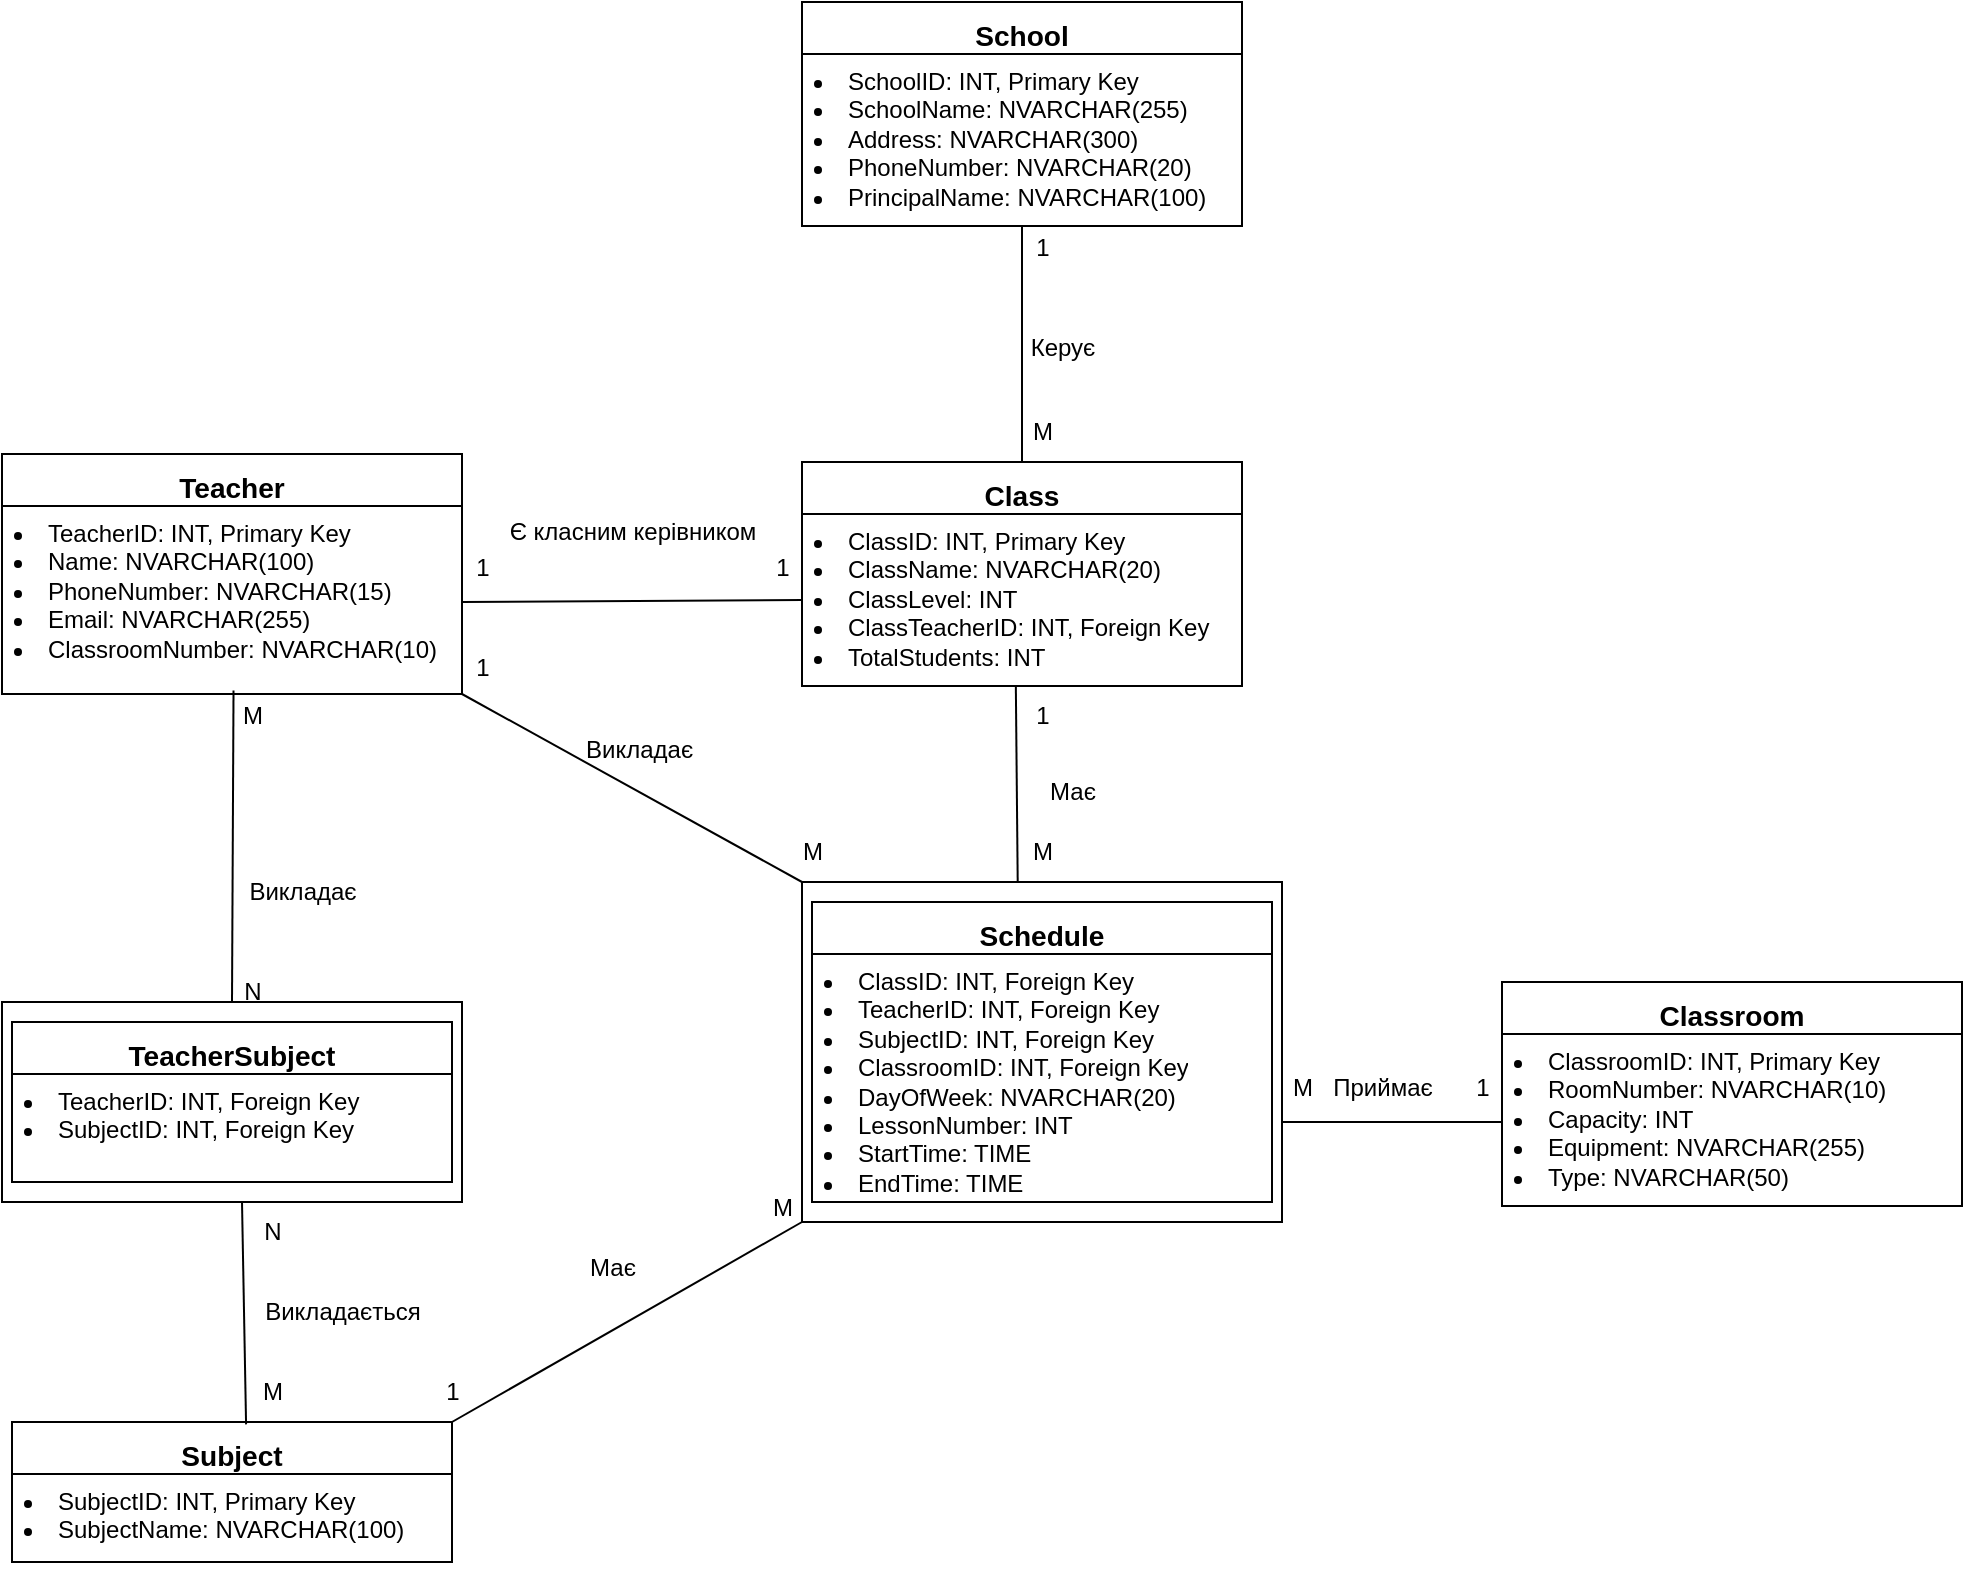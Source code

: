 <mxfile version="24.7.17">
  <diagram name="Page-1" id="-4IbCbSpk6DqZA47D4Hw">
    <mxGraphModel dx="989" dy="582" grid="1" gridSize="10" guides="1" tooltips="1" connect="1" arrows="1" fold="1" page="1" pageScale="1" pageWidth="850" pageHeight="1100" math="0" shadow="0">
      <root>
        <mxCell id="0" />
        <mxCell id="1" parent="0" />
        <mxCell id="OyI71soEstH4XtzvCcgI-4" value="" style="rounded=0;whiteSpace=wrap;html=1;" vertex="1" parent="1">
          <mxGeometry x="980" y="1160" width="240" height="170" as="geometry" />
        </mxCell>
        <mxCell id="OyI71soEstH4XtzvCcgI-1" value="" style="rounded=0;whiteSpace=wrap;html=1;" vertex="1" parent="1">
          <mxGeometry x="580" y="1220" width="230" height="100" as="geometry" />
        </mxCell>
        <mxCell id="OsJT4_v6p5zmbBN5SUL9-9" value="&lt;h3 style=&quot;margin:0in;line-height:150%&quot;&gt;School&lt;/h3&gt;" style="swimlane;fontStyle=1;align=center;verticalAlign=top;childLayout=stackLayout;horizontal=1;startSize=26;horizontalStack=0;resizeParent=1;resizeParentMax=0;resizeLast=0;collapsible=1;marginBottom=0;whiteSpace=wrap;html=1;" parent="1" vertex="1">
          <mxGeometry x="980" y="720" width="220" height="112" as="geometry" />
        </mxCell>
        <mxCell id="OsJT4_v6p5zmbBN5SUL9-12" value="&lt;li class=&quot;whitespace-normal break-words&quot;&gt;SchoolID: INT, Primary Key&lt;/li&gt;&lt;li class=&quot;whitespace-normal break-words&quot;&gt;SchoolName: NVARCHAR(255)&lt;/li&gt;&lt;li class=&quot;whitespace-normal break-words&quot;&gt;Address: NVARCHAR(300)&lt;/li&gt;&lt;li class=&quot;whitespace-normal break-words&quot;&gt;PhoneNumber: NVARCHAR(20)&lt;/li&gt;&lt;li class=&quot;whitespace-normal break-words&quot;&gt;PrincipalName: NVARCHAR(100)&lt;/li&gt;" style="text;strokeColor=none;fillColor=none;align=left;verticalAlign=top;spacingLeft=4;spacingRight=4;overflow=hidden;rotatable=0;points=[[0,0.5],[1,0.5]];portConstraint=eastwest;whiteSpace=wrap;html=1;" parent="OsJT4_v6p5zmbBN5SUL9-9" vertex="1">
          <mxGeometry y="26" width="220" height="86" as="geometry" />
        </mxCell>
        <mxCell id="OsJT4_v6p5zmbBN5SUL9-13" value="&lt;h3 style=&quot;margin:0in;line-height:150%&quot;&gt;Teacher&lt;/h3&gt;" style="swimlane;fontStyle=1;align=center;verticalAlign=top;childLayout=stackLayout;horizontal=1;startSize=26;horizontalStack=0;resizeParent=1;resizeParentMax=0;resizeLast=0;collapsible=1;marginBottom=0;whiteSpace=wrap;html=1;" parent="1" vertex="1">
          <mxGeometry x="580" y="946" width="230" height="120" as="geometry" />
        </mxCell>
        <mxCell id="OsJT4_v6p5zmbBN5SUL9-15" value="&lt;li class=&quot;whitespace-normal break-words&quot;&gt;&lt;span style=&quot;background-color: initial;&quot;&gt;TeacherID: INT, Primary Key&lt;/span&gt;&lt;/li&gt;&lt;li class=&quot;whitespace-normal break-words&quot;&gt;Name: NVARCHAR(100)&lt;/li&gt;&lt;li class=&quot;whitespace-normal break-words&quot;&gt;PhoneNumber: NVARCHAR(15)&lt;/li&gt;&lt;li class=&quot;whitespace-normal break-words&quot;&gt;Email: NVARCHAR(255)&lt;/li&gt;&lt;li class=&quot;whitespace-normal break-words&quot;&gt;ClassroomNumber: NVARCHAR(10)&lt;/li&gt;" style="text;strokeColor=none;fillColor=none;align=left;verticalAlign=top;spacingLeft=4;spacingRight=4;overflow=hidden;rotatable=0;points=[[0,0.5],[1,0.5]];portConstraint=eastwest;whiteSpace=wrap;html=1;" parent="OsJT4_v6p5zmbBN5SUL9-13" vertex="1">
          <mxGeometry y="26" width="230" height="94" as="geometry" />
        </mxCell>
        <mxCell id="OsJT4_v6p5zmbBN5SUL9-20" value="&lt;h3 style=&quot;margin:0in;line-height:150%&quot;&gt;Subject&lt;/h3&gt;" style="swimlane;fontStyle=1;align=center;verticalAlign=top;childLayout=stackLayout;horizontal=1;startSize=26;horizontalStack=0;resizeParent=1;resizeParentMax=0;resizeLast=0;collapsible=1;marginBottom=0;whiteSpace=wrap;html=1;" parent="1" vertex="1">
          <mxGeometry x="585" y="1430" width="220" height="70" as="geometry" />
        </mxCell>
        <mxCell id="OsJT4_v6p5zmbBN5SUL9-22" value="&lt;li class=&quot;whitespace-normal break-words&quot;&gt;&lt;span style=&quot;background-color: initial;&quot;&gt;SubjectID: INT, Primary Key&lt;/span&gt;&lt;/li&gt;&lt;li class=&quot;whitespace-normal break-words&quot;&gt;SubjectName: NVARCHAR(100)&lt;/li&gt;" style="text;strokeColor=none;fillColor=none;align=left;verticalAlign=top;spacingLeft=4;spacingRight=4;overflow=hidden;rotatable=0;points=[[0,0.5],[1,0.5]];portConstraint=eastwest;whiteSpace=wrap;html=1;" parent="OsJT4_v6p5zmbBN5SUL9-20" vertex="1">
          <mxGeometry y="26" width="220" height="44" as="geometry" />
        </mxCell>
        <mxCell id="OsJT4_v6p5zmbBN5SUL9-23" value="&lt;h3 style=&quot;margin:0in;line-height:150%&quot;&gt;Classroom&lt;/h3&gt;" style="swimlane;fontStyle=1;align=center;verticalAlign=top;childLayout=stackLayout;horizontal=1;startSize=26;horizontalStack=0;resizeParent=1;resizeParentMax=0;resizeLast=0;collapsible=1;marginBottom=0;whiteSpace=wrap;html=1;" parent="1" vertex="1">
          <mxGeometry x="1330" y="1210" width="230" height="112" as="geometry" />
        </mxCell>
        <mxCell id="OsJT4_v6p5zmbBN5SUL9-25" value="&lt;li class=&quot;whitespace-normal break-words&quot;&gt;&lt;span style=&quot;background-color: initial;&quot;&gt;ClassroomID: INT, Primary Key&lt;/span&gt;&lt;/li&gt;&lt;li class=&quot;whitespace-normal break-words&quot;&gt;RoomNumber: NVARCHAR(10)&lt;/li&gt;&lt;li class=&quot;whitespace-normal break-words&quot;&gt;Capacity: INT&lt;/li&gt;&lt;li class=&quot;whitespace-normal break-words&quot;&gt;Equipment: NVARCHAR(255)&lt;/li&gt;&lt;li class=&quot;whitespace-normal break-words&quot;&gt;Type: NVARCHAR(50)&lt;/li&gt;" style="text;strokeColor=none;fillColor=none;align=left;verticalAlign=top;spacingLeft=4;spacingRight=4;overflow=hidden;rotatable=0;points=[[0,0.5],[1,0.5]];portConstraint=eastwest;whiteSpace=wrap;html=1;" parent="OsJT4_v6p5zmbBN5SUL9-23" vertex="1">
          <mxGeometry y="26" width="230" height="86" as="geometry" />
        </mxCell>
        <mxCell id="OsJT4_v6p5zmbBN5SUL9-26" value="&lt;h3 style=&quot;margin:0in;line-height:150%&quot;&gt;Class&lt;/h3&gt;" style="swimlane;fontStyle=1;align=center;verticalAlign=top;childLayout=stackLayout;horizontal=1;startSize=26;horizontalStack=0;resizeParent=1;resizeParentMax=0;resizeLast=0;collapsible=1;marginBottom=0;whiteSpace=wrap;html=1;" parent="1" vertex="1">
          <mxGeometry x="980" y="950" width="220" height="112" as="geometry" />
        </mxCell>
        <mxCell id="OsJT4_v6p5zmbBN5SUL9-28" value="&lt;li class=&quot;whitespace-normal break-words&quot;&gt;&lt;span style=&quot;background-color: initial;&quot;&gt;ClassID: INT, Primary Key&lt;/span&gt;&lt;/li&gt;&lt;li class=&quot;whitespace-normal break-words&quot;&gt;ClassName: NVARCHAR(20)&lt;/li&gt;&lt;li class=&quot;whitespace-normal break-words&quot;&gt;ClassLevel: INT&lt;/li&gt;&lt;li class=&quot;whitespace-normal break-words&quot;&gt;ClassTeacherID: INT, Foreign Key&lt;/li&gt;&lt;li class=&quot;whitespace-normal break-words&quot;&gt;TotalStudents: INT&lt;/li&gt;" style="text;strokeColor=none;fillColor=none;align=left;verticalAlign=top;spacingLeft=4;spacingRight=4;overflow=hidden;rotatable=0;points=[[0,0.5],[1,0.5]];portConstraint=eastwest;whiteSpace=wrap;html=1;" parent="OsJT4_v6p5zmbBN5SUL9-26" vertex="1">
          <mxGeometry y="26" width="220" height="86" as="geometry" />
        </mxCell>
        <mxCell id="OsJT4_v6p5zmbBN5SUL9-29" value="&lt;h3 style=&quot;margin:0in;line-height:150%&quot;&gt;Schedule&lt;/h3&gt;" style="swimlane;fontStyle=1;align=center;verticalAlign=top;childLayout=stackLayout;horizontal=1;startSize=26;horizontalStack=0;resizeParent=1;resizeParentMax=0;resizeLast=0;collapsible=1;marginBottom=0;whiteSpace=wrap;html=1;" parent="1" vertex="1">
          <mxGeometry x="985" y="1170" width="230" height="150" as="geometry" />
        </mxCell>
        <mxCell id="OsJT4_v6p5zmbBN5SUL9-31" value="&lt;li class=&quot;whitespace-normal break-words&quot;&gt;&lt;span style=&quot;background-color: initial;&quot;&gt;ClassID: INT, Foreign Key&lt;/span&gt;&lt;br&gt;&lt;/li&gt;&lt;li class=&quot;whitespace-normal break-words&quot;&gt;TeacherID: INT, Foreign Key&lt;/li&gt;&lt;li class=&quot;whitespace-normal break-words&quot;&gt;SubjectID: INT, Foreign Key&lt;/li&gt;&lt;li class=&quot;whitespace-normal break-words&quot;&gt;ClassroomID: INT, Foreign Key&lt;/li&gt;&lt;li class=&quot;whitespace-normal break-words&quot;&gt;DayOfWeek: NVARCHAR(20)&lt;/li&gt;&lt;li class=&quot;whitespace-normal break-words&quot;&gt;LessonNumber: INT&lt;/li&gt;&lt;li class=&quot;whitespace-normal break-words&quot;&gt;StartTime: TIME&lt;/li&gt;&lt;li class=&quot;whitespace-normal break-words&quot;&gt;EndTime: TIME&lt;/li&gt;" style="text;strokeColor=none;fillColor=none;align=left;verticalAlign=top;spacingLeft=4;spacingRight=4;overflow=hidden;rotatable=0;points=[[0,0.5],[1,0.5]];portConstraint=eastwest;whiteSpace=wrap;html=1;" parent="OsJT4_v6p5zmbBN5SUL9-29" vertex="1">
          <mxGeometry y="26" width="230" height="124" as="geometry" />
        </mxCell>
        <mxCell id="OsJT4_v6p5zmbBN5SUL9-32" value="&lt;h3 style=&quot;margin:0in;line-height:150%&quot;&gt;TeacherSubject&lt;/h3&gt;" style="swimlane;fontStyle=1;align=center;verticalAlign=top;childLayout=stackLayout;horizontal=1;startSize=26;horizontalStack=0;resizeParent=1;resizeParentMax=0;resizeLast=0;collapsible=1;marginBottom=0;whiteSpace=wrap;html=1;" parent="1" vertex="1">
          <mxGeometry x="585" y="1230" width="220" height="80" as="geometry" />
        </mxCell>
        <mxCell id="OsJT4_v6p5zmbBN5SUL9-34" value="&lt;li class=&quot;whitespace-normal break-words&quot;&gt;&lt;span style=&quot;background-color: initial;&quot;&gt;TeacherID: INT, Foreign Key&lt;/span&gt;&lt;br&gt;&lt;/li&gt;&lt;li class=&quot;whitespace-normal break-words&quot;&gt;SubjectID: INT, Foreign Key&lt;/li&gt;" style="text;strokeColor=none;fillColor=none;align=left;verticalAlign=top;spacingLeft=4;spacingRight=4;overflow=hidden;rotatable=0;points=[[0,0.5],[1,0.5]];portConstraint=eastwest;whiteSpace=wrap;html=1;" parent="OsJT4_v6p5zmbBN5SUL9-32" vertex="1">
          <mxGeometry y="26" width="220" height="54" as="geometry" />
        </mxCell>
        <mxCell id="OsJT4_v6p5zmbBN5SUL9-36" value="Керує" style="text;html=1;align=center;verticalAlign=middle;resizable=0;points=[];autosize=1;strokeColor=none;fillColor=none;" parent="1" vertex="1">
          <mxGeometry x="1080" y="878" width="60" height="30" as="geometry" />
        </mxCell>
        <mxCell id="OsJT4_v6p5zmbBN5SUL9-38" value="1" style="text;html=1;align=center;verticalAlign=middle;resizable=0;points=[];autosize=1;strokeColor=none;fillColor=none;" parent="1" vertex="1">
          <mxGeometry x="1085" y="828" width="30" height="30" as="geometry" />
        </mxCell>
        <mxCell id="OsJT4_v6p5zmbBN5SUL9-39" value="М" style="text;html=1;align=center;verticalAlign=middle;resizable=0;points=[];autosize=1;strokeColor=none;fillColor=none;" parent="1" vertex="1">
          <mxGeometry x="1085" y="920" width="30" height="30" as="geometry" />
        </mxCell>
        <mxCell id="OsJT4_v6p5zmbBN5SUL9-41" value="Є класним керівником" style="text;html=1;align=center;verticalAlign=middle;resizable=0;points=[];autosize=1;strokeColor=none;fillColor=none;" parent="1" vertex="1">
          <mxGeometry x="820" y="970" width="150" height="30" as="geometry" />
        </mxCell>
        <mxCell id="OsJT4_v6p5zmbBN5SUL9-42" value="1" style="text;html=1;align=center;verticalAlign=middle;resizable=0;points=[];autosize=1;strokeColor=none;fillColor=none;" parent="1" vertex="1">
          <mxGeometry x="805" y="988" width="30" height="30" as="geometry" />
        </mxCell>
        <mxCell id="OsJT4_v6p5zmbBN5SUL9-43" value="1" style="text;html=1;align=center;verticalAlign=middle;resizable=0;points=[];autosize=1;strokeColor=none;fillColor=none;" parent="1" vertex="1">
          <mxGeometry x="955" y="988" width="30" height="30" as="geometry" />
        </mxCell>
        <mxCell id="OsJT4_v6p5zmbBN5SUL9-48" value="М" style="text;html=1;align=center;verticalAlign=middle;resizable=0;points=[];autosize=1;strokeColor=none;fillColor=none;" parent="1" vertex="1">
          <mxGeometry x="690" y="1062" width="30" height="30" as="geometry" />
        </mxCell>
        <mxCell id="OsJT4_v6p5zmbBN5SUL9-50" value="N" style="text;html=1;align=center;verticalAlign=middle;resizable=0;points=[];autosize=1;strokeColor=none;fillColor=none;" parent="1" vertex="1">
          <mxGeometry x="690" y="1200" width="30" height="30" as="geometry" />
        </mxCell>
        <mxCell id="OsJT4_v6p5zmbBN5SUL9-52" value="Викладає" style="text;html=1;align=center;verticalAlign=middle;resizable=0;points=[];autosize=1;strokeColor=none;fillColor=none;" parent="1" vertex="1">
          <mxGeometry x="690" y="1150" width="80" height="30" as="geometry" />
        </mxCell>
        <mxCell id="OsJT4_v6p5zmbBN5SUL9-54" value="Викладається" style="text;html=1;align=center;verticalAlign=middle;resizable=0;points=[];autosize=1;strokeColor=none;fillColor=none;" parent="1" vertex="1">
          <mxGeometry x="700" y="1360" width="100" height="30" as="geometry" />
        </mxCell>
        <mxCell id="OsJT4_v6p5zmbBN5SUL9-56" value="М" style="text;html=1;align=center;verticalAlign=middle;resizable=0;points=[];autosize=1;strokeColor=none;fillColor=none;" parent="1" vertex="1">
          <mxGeometry x="700" y="1400" width="30" height="30" as="geometry" />
        </mxCell>
        <mxCell id="OsJT4_v6p5zmbBN5SUL9-57" value="N" style="text;html=1;align=center;verticalAlign=middle;resizable=0;points=[];autosize=1;strokeColor=none;fillColor=none;" parent="1" vertex="1">
          <mxGeometry x="700" y="1320" width="30" height="30" as="geometry" />
        </mxCell>
        <mxCell id="OsJT4_v6p5zmbBN5SUL9-59" value="Викладає" style="text;whiteSpace=wrap;html=1;" parent="1" vertex="1">
          <mxGeometry x="870" y="1080" width="130" height="40" as="geometry" />
        </mxCell>
        <mxCell id="OsJT4_v6p5zmbBN5SUL9-60" value="1" style="text;html=1;align=center;verticalAlign=middle;resizable=0;points=[];autosize=1;strokeColor=none;fillColor=none;" parent="1" vertex="1">
          <mxGeometry x="805" y="1038" width="30" height="30" as="geometry" />
        </mxCell>
        <mxCell id="OsJT4_v6p5zmbBN5SUL9-61" value="М" style="text;html=1;align=center;verticalAlign=middle;resizable=0;points=[];autosize=1;strokeColor=none;fillColor=none;" parent="1" vertex="1">
          <mxGeometry x="970" y="1130" width="30" height="30" as="geometry" />
        </mxCell>
        <mxCell id="OsJT4_v6p5zmbBN5SUL9-63" value="1" style="text;html=1;align=center;verticalAlign=middle;resizable=0;points=[];autosize=1;strokeColor=none;fillColor=none;" parent="1" vertex="1">
          <mxGeometry x="1085" y="1062" width="30" height="30" as="geometry" />
        </mxCell>
        <mxCell id="OsJT4_v6p5zmbBN5SUL9-64" value="Має" style="text;html=1;align=center;verticalAlign=middle;resizable=0;points=[];autosize=1;strokeColor=none;fillColor=none;" parent="1" vertex="1">
          <mxGeometry x="1090" y="1100" width="50" height="30" as="geometry" />
        </mxCell>
        <mxCell id="OsJT4_v6p5zmbBN5SUL9-65" value="М" style="text;html=1;align=center;verticalAlign=middle;resizable=0;points=[];autosize=1;strokeColor=none;fillColor=none;" parent="1" vertex="1">
          <mxGeometry x="1085" y="1130" width="30" height="30" as="geometry" />
        </mxCell>
        <mxCell id="OsJT4_v6p5zmbBN5SUL9-68" value="Приймає" style="text;html=1;align=center;verticalAlign=middle;resizable=0;points=[];autosize=1;strokeColor=none;fillColor=none;" parent="1" vertex="1">
          <mxGeometry x="1235" y="1248" width="70" height="30" as="geometry" />
        </mxCell>
        <mxCell id="OsJT4_v6p5zmbBN5SUL9-69" value="1" style="text;html=1;align=center;verticalAlign=middle;resizable=0;points=[];autosize=1;strokeColor=none;fillColor=none;" parent="1" vertex="1">
          <mxGeometry x="1305" y="1248" width="30" height="30" as="geometry" />
        </mxCell>
        <mxCell id="OsJT4_v6p5zmbBN5SUL9-70" value="М" style="text;html=1;align=center;verticalAlign=middle;resizable=0;points=[];autosize=1;strokeColor=none;fillColor=none;" parent="1" vertex="1">
          <mxGeometry x="1215" y="1248" width="30" height="30" as="geometry" />
        </mxCell>
        <mxCell id="OyI71soEstH4XtzvCcgI-12" value="" style="endArrow=none;html=1;rounded=0;exitX=0.5;exitY=0;exitDx=0;exitDy=0;" edge="1" parent="1" source="OsJT4_v6p5zmbBN5SUL9-26">
          <mxGeometry width="50" height="50" relative="1" as="geometry">
            <mxPoint x="1040" y="882" as="sourcePoint" />
            <mxPoint x="1090" y="832" as="targetPoint" />
          </mxGeometry>
        </mxCell>
        <mxCell id="OyI71soEstH4XtzvCcgI-14" value="" style="endArrow=none;html=1;rounded=0;entryX=0;entryY=0.5;entryDx=0;entryDy=0;" edge="1" parent="1" target="OsJT4_v6p5zmbBN5SUL9-28">
          <mxGeometry width="50" height="50" relative="1" as="geometry">
            <mxPoint x="810" y="1020" as="sourcePoint" />
            <mxPoint x="860" y="970" as="targetPoint" />
          </mxGeometry>
        </mxCell>
        <mxCell id="OyI71soEstH4XtzvCcgI-15" value="" style="endArrow=none;html=1;rounded=0;entryX=0;entryY=0;entryDx=0;entryDy=0;" edge="1" parent="1" target="OyI71soEstH4XtzvCcgI-4">
          <mxGeometry width="50" height="50" relative="1" as="geometry">
            <mxPoint x="810" y="1066" as="sourcePoint" />
            <mxPoint x="860" y="1016" as="targetPoint" />
          </mxGeometry>
        </mxCell>
        <mxCell id="OyI71soEstH4XtzvCcgI-16" value="" style="endArrow=none;html=1;rounded=0;exitX=0.095;exitY=0.994;exitDx=0;exitDy=0;exitPerimeter=0;entryX=0.486;entryY=1.001;entryDx=0;entryDy=0;entryPerimeter=0;" edge="1" parent="1" source="OsJT4_v6p5zmbBN5SUL9-65" target="OsJT4_v6p5zmbBN5SUL9-28">
          <mxGeometry width="50" height="50" relative="1" as="geometry">
            <mxPoint x="1040" y="1120" as="sourcePoint" />
            <mxPoint x="1090" y="1070" as="targetPoint" />
          </mxGeometry>
        </mxCell>
        <mxCell id="OyI71soEstH4XtzvCcgI-17" value="" style="endArrow=none;html=1;rounded=0;entryX=0;entryY=0.744;entryDx=0;entryDy=0;entryPerimeter=0;" edge="1" parent="1">
          <mxGeometry width="50" height="50" relative="1" as="geometry">
            <mxPoint x="1220" y="1280.02" as="sourcePoint" />
            <mxPoint x="1330" y="1280.004" as="targetPoint" />
          </mxGeometry>
        </mxCell>
        <mxCell id="OyI71soEstH4XtzvCcgI-20" value="" style="endArrow=none;html=1;rounded=0;exitX=0.5;exitY=0;exitDx=0;exitDy=0;entryX=0.192;entryY=0.076;entryDx=0;entryDy=0;entryPerimeter=0;" edge="1" parent="1" source="OyI71soEstH4XtzvCcgI-1" target="OsJT4_v6p5zmbBN5SUL9-48">
          <mxGeometry width="50" height="50" relative="1" as="geometry">
            <mxPoint x="640" y="1120" as="sourcePoint" />
            <mxPoint x="690" y="1070" as="targetPoint" />
          </mxGeometry>
        </mxCell>
        <mxCell id="OyI71soEstH4XtzvCcgI-22" value="" style="endArrow=none;html=1;rounded=0;exitX=0.532;exitY=0.017;exitDx=0;exitDy=0;exitPerimeter=0;" edge="1" parent="1" source="OsJT4_v6p5zmbBN5SUL9-20">
          <mxGeometry width="50" height="50" relative="1" as="geometry">
            <mxPoint x="650" y="1370" as="sourcePoint" />
            <mxPoint x="700" y="1320" as="targetPoint" />
          </mxGeometry>
        </mxCell>
        <mxCell id="OyI71soEstH4XtzvCcgI-23" value="" style="endArrow=none;html=1;rounded=0;exitX=1;exitY=0;exitDx=0;exitDy=0;entryX=0;entryY=1;entryDx=0;entryDy=0;" edge="1" parent="1" source="OsJT4_v6p5zmbBN5SUL9-20" target="OyI71soEstH4XtzvCcgI-4">
          <mxGeometry width="50" height="50" relative="1" as="geometry">
            <mxPoint x="800" y="1440" as="sourcePoint" />
            <mxPoint x="850" y="1390" as="targetPoint" />
          </mxGeometry>
        </mxCell>
        <mxCell id="OyI71soEstH4XtzvCcgI-24" value="1" style="text;html=1;align=center;verticalAlign=middle;resizable=0;points=[];autosize=1;strokeColor=none;fillColor=none;" vertex="1" parent="1">
          <mxGeometry x="790" y="1400" width="30" height="30" as="geometry" />
        </mxCell>
        <mxCell id="OyI71soEstH4XtzvCcgI-25" value="М" style="text;html=1;align=center;verticalAlign=middle;resizable=0;points=[];autosize=1;strokeColor=none;fillColor=none;" vertex="1" parent="1">
          <mxGeometry x="955" y="1308" width="30" height="30" as="geometry" />
        </mxCell>
        <mxCell id="OyI71soEstH4XtzvCcgI-26" value="Має" style="text;html=1;align=center;verticalAlign=middle;resizable=0;points=[];autosize=1;strokeColor=none;fillColor=none;" vertex="1" parent="1">
          <mxGeometry x="860" y="1338" width="50" height="30" as="geometry" />
        </mxCell>
      </root>
    </mxGraphModel>
  </diagram>
</mxfile>
